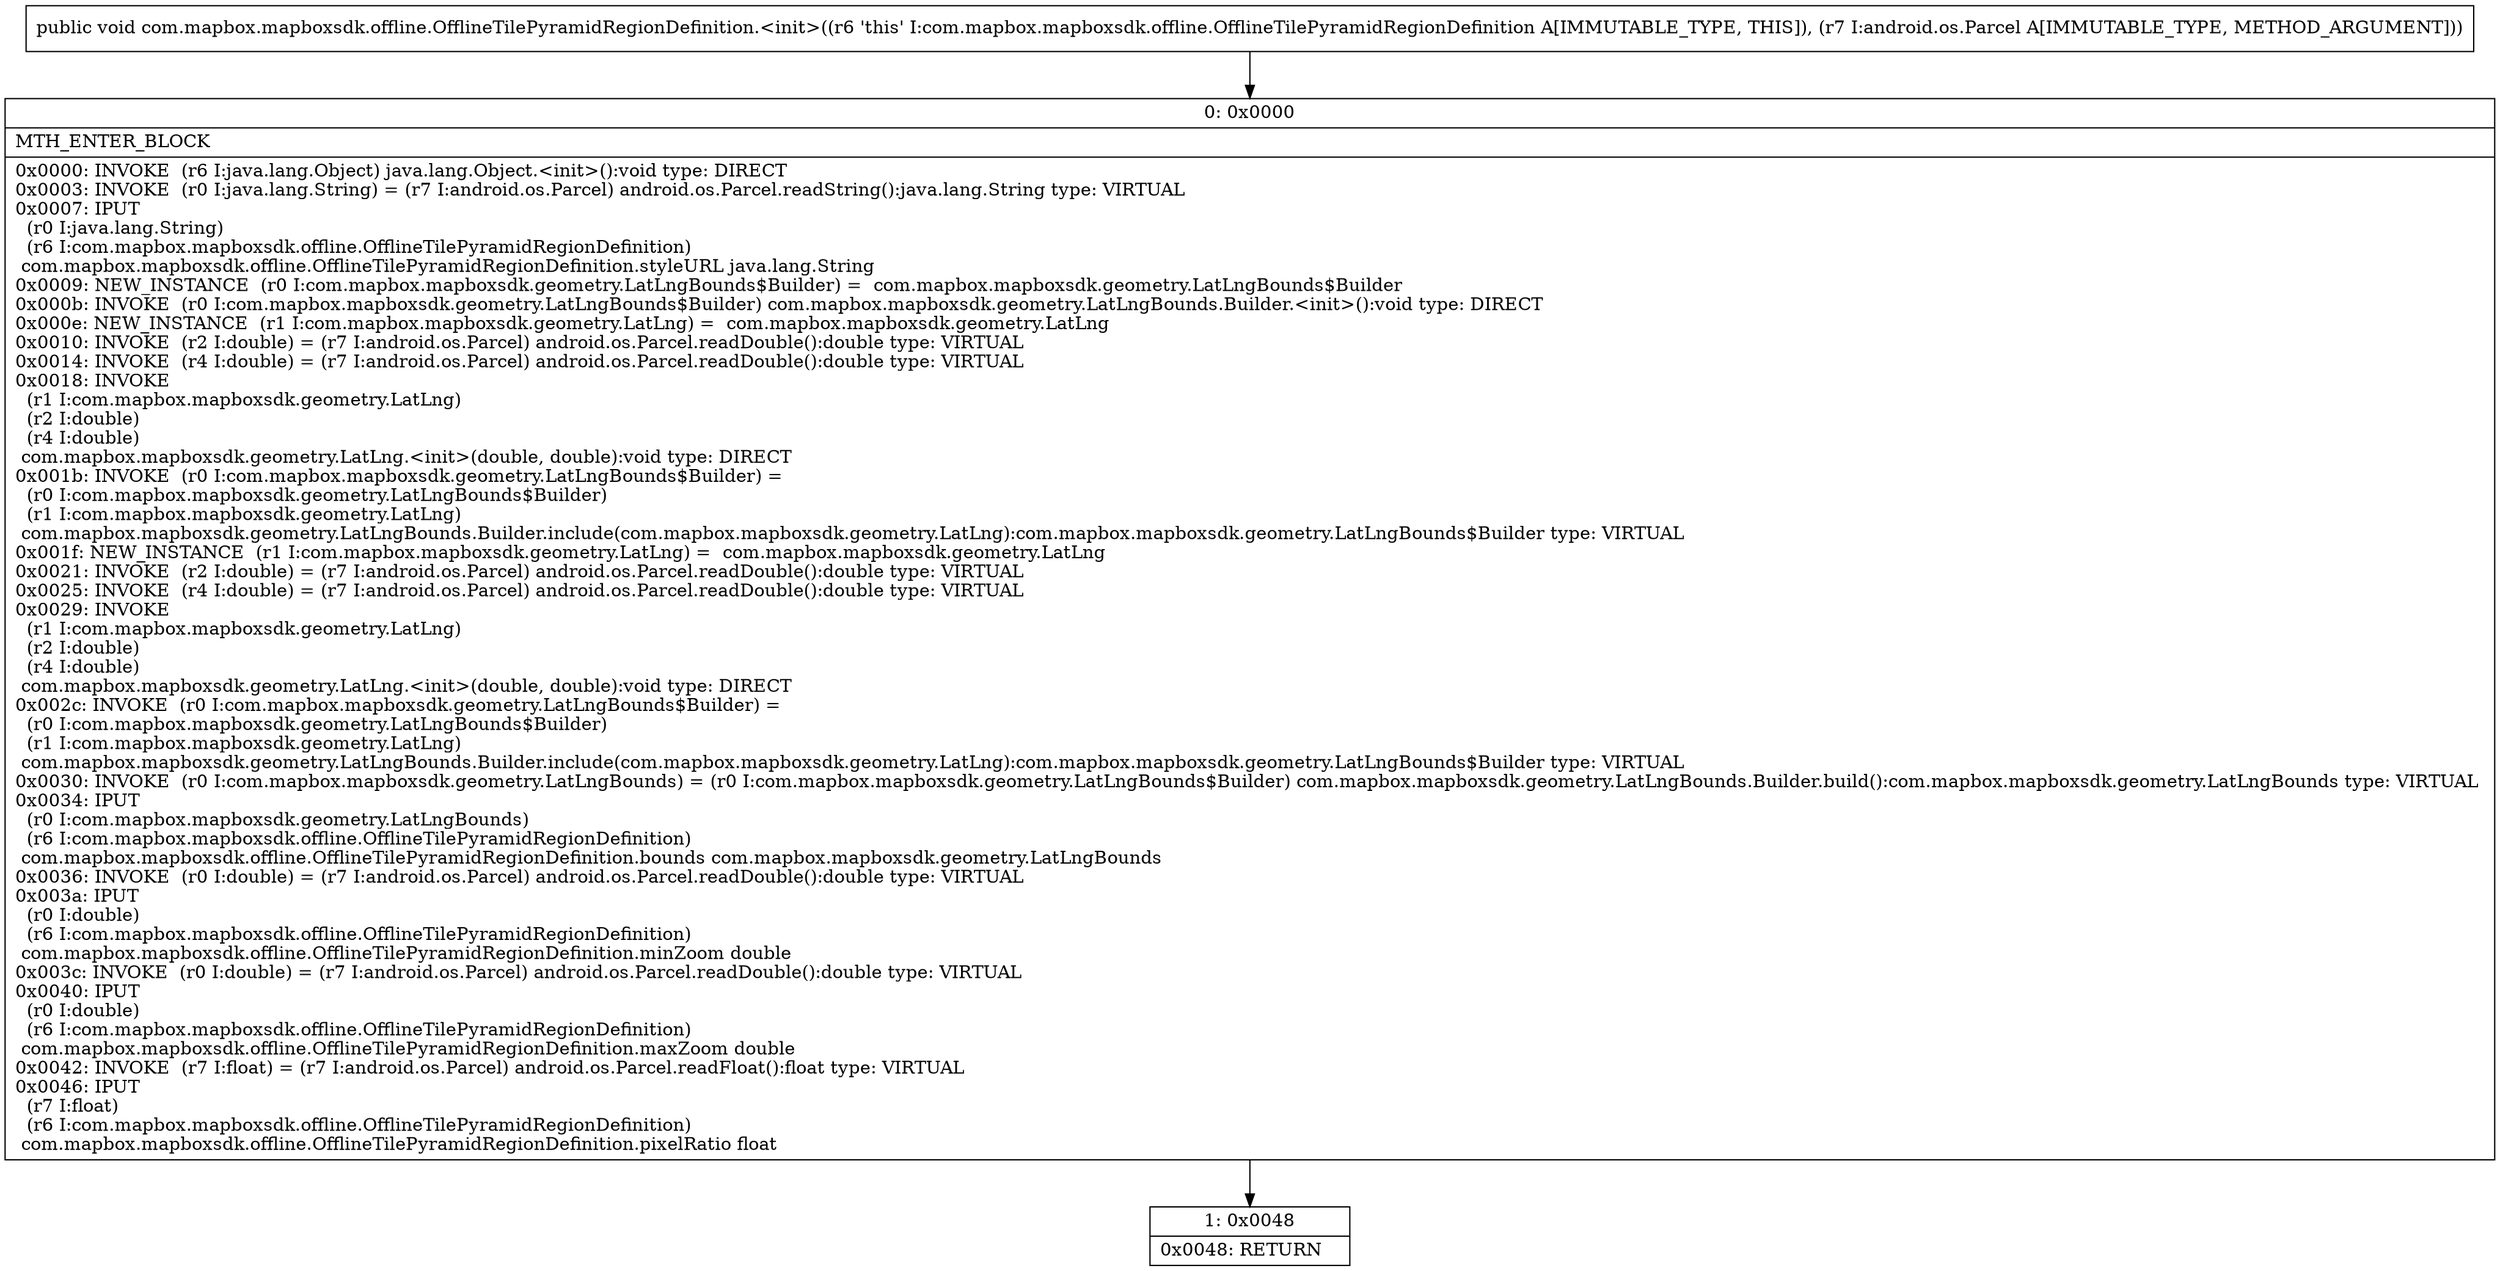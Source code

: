 digraph "CFG forcom.mapbox.mapboxsdk.offline.OfflineTilePyramidRegionDefinition.\<init\>(Landroid\/os\/Parcel;)V" {
Node_0 [shape=record,label="{0\:\ 0x0000|MTH_ENTER_BLOCK\l|0x0000: INVOKE  (r6 I:java.lang.Object) java.lang.Object.\<init\>():void type: DIRECT \l0x0003: INVOKE  (r0 I:java.lang.String) = (r7 I:android.os.Parcel) android.os.Parcel.readString():java.lang.String type: VIRTUAL \l0x0007: IPUT  \l  (r0 I:java.lang.String)\l  (r6 I:com.mapbox.mapboxsdk.offline.OfflineTilePyramidRegionDefinition)\l com.mapbox.mapboxsdk.offline.OfflineTilePyramidRegionDefinition.styleURL java.lang.String \l0x0009: NEW_INSTANCE  (r0 I:com.mapbox.mapboxsdk.geometry.LatLngBounds$Builder) =  com.mapbox.mapboxsdk.geometry.LatLngBounds$Builder \l0x000b: INVOKE  (r0 I:com.mapbox.mapboxsdk.geometry.LatLngBounds$Builder) com.mapbox.mapboxsdk.geometry.LatLngBounds.Builder.\<init\>():void type: DIRECT \l0x000e: NEW_INSTANCE  (r1 I:com.mapbox.mapboxsdk.geometry.LatLng) =  com.mapbox.mapboxsdk.geometry.LatLng \l0x0010: INVOKE  (r2 I:double) = (r7 I:android.os.Parcel) android.os.Parcel.readDouble():double type: VIRTUAL \l0x0014: INVOKE  (r4 I:double) = (r7 I:android.os.Parcel) android.os.Parcel.readDouble():double type: VIRTUAL \l0x0018: INVOKE  \l  (r1 I:com.mapbox.mapboxsdk.geometry.LatLng)\l  (r2 I:double)\l  (r4 I:double)\l com.mapbox.mapboxsdk.geometry.LatLng.\<init\>(double, double):void type: DIRECT \l0x001b: INVOKE  (r0 I:com.mapbox.mapboxsdk.geometry.LatLngBounds$Builder) = \l  (r0 I:com.mapbox.mapboxsdk.geometry.LatLngBounds$Builder)\l  (r1 I:com.mapbox.mapboxsdk.geometry.LatLng)\l com.mapbox.mapboxsdk.geometry.LatLngBounds.Builder.include(com.mapbox.mapboxsdk.geometry.LatLng):com.mapbox.mapboxsdk.geometry.LatLngBounds$Builder type: VIRTUAL \l0x001f: NEW_INSTANCE  (r1 I:com.mapbox.mapboxsdk.geometry.LatLng) =  com.mapbox.mapboxsdk.geometry.LatLng \l0x0021: INVOKE  (r2 I:double) = (r7 I:android.os.Parcel) android.os.Parcel.readDouble():double type: VIRTUAL \l0x0025: INVOKE  (r4 I:double) = (r7 I:android.os.Parcel) android.os.Parcel.readDouble():double type: VIRTUAL \l0x0029: INVOKE  \l  (r1 I:com.mapbox.mapboxsdk.geometry.LatLng)\l  (r2 I:double)\l  (r4 I:double)\l com.mapbox.mapboxsdk.geometry.LatLng.\<init\>(double, double):void type: DIRECT \l0x002c: INVOKE  (r0 I:com.mapbox.mapboxsdk.geometry.LatLngBounds$Builder) = \l  (r0 I:com.mapbox.mapboxsdk.geometry.LatLngBounds$Builder)\l  (r1 I:com.mapbox.mapboxsdk.geometry.LatLng)\l com.mapbox.mapboxsdk.geometry.LatLngBounds.Builder.include(com.mapbox.mapboxsdk.geometry.LatLng):com.mapbox.mapboxsdk.geometry.LatLngBounds$Builder type: VIRTUAL \l0x0030: INVOKE  (r0 I:com.mapbox.mapboxsdk.geometry.LatLngBounds) = (r0 I:com.mapbox.mapboxsdk.geometry.LatLngBounds$Builder) com.mapbox.mapboxsdk.geometry.LatLngBounds.Builder.build():com.mapbox.mapboxsdk.geometry.LatLngBounds type: VIRTUAL \l0x0034: IPUT  \l  (r0 I:com.mapbox.mapboxsdk.geometry.LatLngBounds)\l  (r6 I:com.mapbox.mapboxsdk.offline.OfflineTilePyramidRegionDefinition)\l com.mapbox.mapboxsdk.offline.OfflineTilePyramidRegionDefinition.bounds com.mapbox.mapboxsdk.geometry.LatLngBounds \l0x0036: INVOKE  (r0 I:double) = (r7 I:android.os.Parcel) android.os.Parcel.readDouble():double type: VIRTUAL \l0x003a: IPUT  \l  (r0 I:double)\l  (r6 I:com.mapbox.mapboxsdk.offline.OfflineTilePyramidRegionDefinition)\l com.mapbox.mapboxsdk.offline.OfflineTilePyramidRegionDefinition.minZoom double \l0x003c: INVOKE  (r0 I:double) = (r7 I:android.os.Parcel) android.os.Parcel.readDouble():double type: VIRTUAL \l0x0040: IPUT  \l  (r0 I:double)\l  (r6 I:com.mapbox.mapboxsdk.offline.OfflineTilePyramidRegionDefinition)\l com.mapbox.mapboxsdk.offline.OfflineTilePyramidRegionDefinition.maxZoom double \l0x0042: INVOKE  (r7 I:float) = (r7 I:android.os.Parcel) android.os.Parcel.readFloat():float type: VIRTUAL \l0x0046: IPUT  \l  (r7 I:float)\l  (r6 I:com.mapbox.mapboxsdk.offline.OfflineTilePyramidRegionDefinition)\l com.mapbox.mapboxsdk.offline.OfflineTilePyramidRegionDefinition.pixelRatio float \l}"];
Node_1 [shape=record,label="{1\:\ 0x0048|0x0048: RETURN   \l}"];
MethodNode[shape=record,label="{public void com.mapbox.mapboxsdk.offline.OfflineTilePyramidRegionDefinition.\<init\>((r6 'this' I:com.mapbox.mapboxsdk.offline.OfflineTilePyramidRegionDefinition A[IMMUTABLE_TYPE, THIS]), (r7 I:android.os.Parcel A[IMMUTABLE_TYPE, METHOD_ARGUMENT])) }"];
MethodNode -> Node_0;
Node_0 -> Node_1;
}

